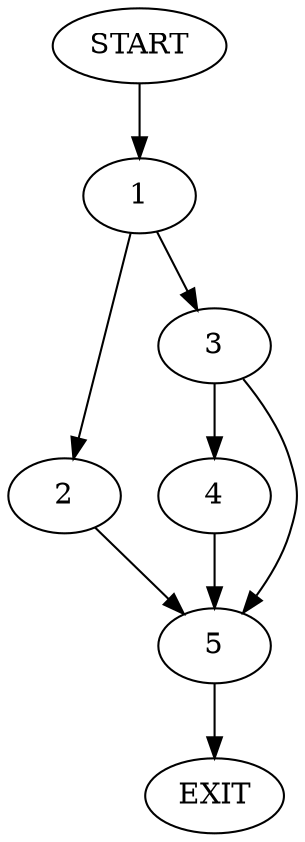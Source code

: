 digraph {
0 [label="START"]
6 [label="EXIT"]
0 -> 1
1 -> 2
1 -> 3
3 -> 4
3 -> 5
2 -> 5
4 -> 5
5 -> 6
}
